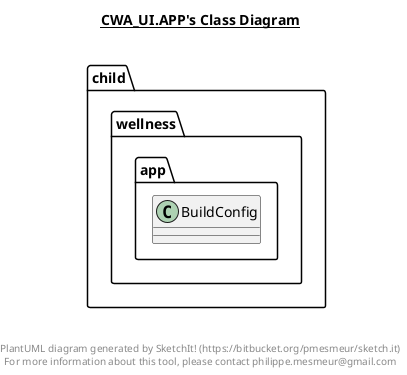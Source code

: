 @startuml

title __CWA_UI.APP's Class Diagram__\n

  namespace child.wellness.app {
    class child.wellness.app.BuildConfig {
    }
  }
  



right footer


PlantUML diagram generated by SketchIt! (https://bitbucket.org/pmesmeur/sketch.it)
For more information about this tool, please contact philippe.mesmeur@gmail.com
endfooter

@enduml

